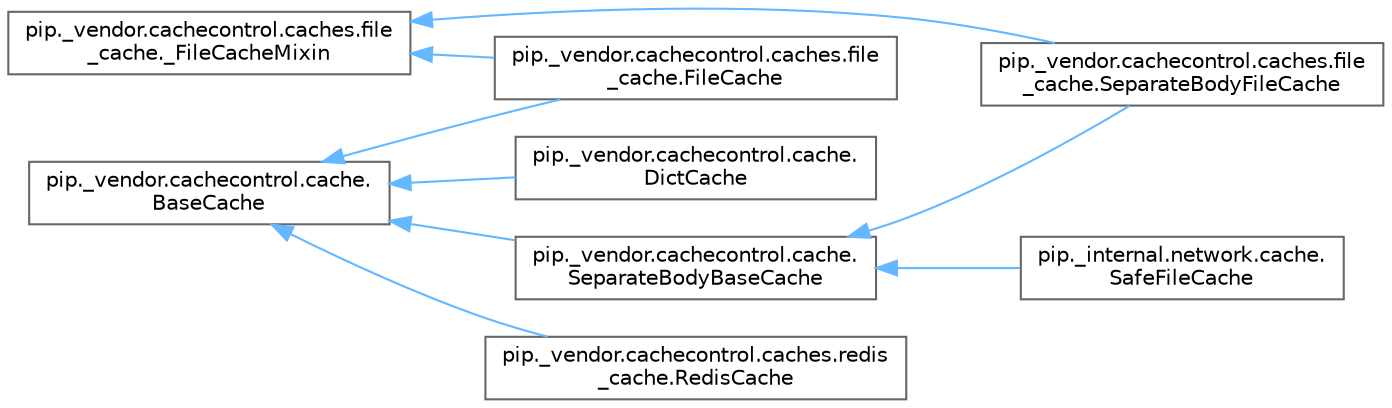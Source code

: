 digraph "Graphical Class Hierarchy"
{
 // LATEX_PDF_SIZE
  bgcolor="transparent";
  edge [fontname=Helvetica,fontsize=10,labelfontname=Helvetica,labelfontsize=10];
  node [fontname=Helvetica,fontsize=10,shape=box,height=0.2,width=0.4];
  rankdir="LR";
  Node0 [id="Node000000",label="pip._vendor.cachecontrol.caches.file\l_cache._FileCacheMixin",height=0.2,width=0.4,color="grey40", fillcolor="white", style="filled",URL="$classpip_1_1__vendor_1_1cachecontrol_1_1caches_1_1file__cache_1_1___file_cache_mixin.html",tooltip=" "];
  Node0 -> Node1 [id="edge2174_Node000000_Node000001",dir="back",color="steelblue1",style="solid",tooltip=" "];
  Node1 [id="Node000001",label="pip._vendor.cachecontrol.caches.file\l_cache.FileCache",height=0.2,width=0.4,color="grey40", fillcolor="white", style="filled",URL="$classpip_1_1__vendor_1_1cachecontrol_1_1caches_1_1file__cache_1_1_file_cache.html",tooltip=" "];
  Node0 -> Node6 [id="edge2175_Node000000_Node000006",dir="back",color="steelblue1",style="solid",tooltip=" "];
  Node6 [id="Node000006",label="pip._vendor.cachecontrol.caches.file\l_cache.SeparateBodyFileCache",height=0.2,width=0.4,color="grey40", fillcolor="white", style="filled",URL="$classpip_1_1__vendor_1_1cachecontrol_1_1caches_1_1file__cache_1_1_separate_body_file_cache.html",tooltip=" "];
  Node2 [id="Node000002",label="pip._vendor.cachecontrol.cache.\lBaseCache",height=0.2,width=0.4,color="grey40", fillcolor="white", style="filled",URL="$classpip_1_1__vendor_1_1cachecontrol_1_1cache_1_1_base_cache.html",tooltip=" "];
  Node2 -> Node3 [id="edge2176_Node000002_Node000003",dir="back",color="steelblue1",style="solid",tooltip=" "];
  Node3 [id="Node000003",label="pip._vendor.cachecontrol.cache.\lDictCache",height=0.2,width=0.4,color="grey40", fillcolor="white", style="filled",URL="$classpip_1_1__vendor_1_1cachecontrol_1_1cache_1_1_dict_cache.html",tooltip=" "];
  Node2 -> Node4 [id="edge2177_Node000002_Node000004",dir="back",color="steelblue1",style="solid",tooltip=" "];
  Node4 [id="Node000004",label="pip._vendor.cachecontrol.cache.\lSeparateBodyBaseCache",height=0.2,width=0.4,color="grey40", fillcolor="white", style="filled",URL="$classpip_1_1__vendor_1_1cachecontrol_1_1cache_1_1_separate_body_base_cache.html",tooltip=" "];
  Node4 -> Node5 [id="edge2178_Node000004_Node000005",dir="back",color="steelblue1",style="solid",tooltip=" "];
  Node5 [id="Node000005",label="pip._internal.network.cache.\lSafeFileCache",height=0.2,width=0.4,color="grey40", fillcolor="white", style="filled",URL="$classpip_1_1__internal_1_1network_1_1cache_1_1_safe_file_cache.html",tooltip=" "];
  Node4 -> Node6 [id="edge2179_Node000004_Node000006",dir="back",color="steelblue1",style="solid",tooltip=" "];
  Node2 -> Node1 [id="edge2180_Node000002_Node000001",dir="back",color="steelblue1",style="solid",tooltip=" "];
  Node2 -> Node7 [id="edge2181_Node000002_Node000007",dir="back",color="steelblue1",style="solid",tooltip=" "];
  Node7 [id="Node000007",label="pip._vendor.cachecontrol.caches.redis\l_cache.RedisCache",height=0.2,width=0.4,color="grey40", fillcolor="white", style="filled",URL="$classpip_1_1__vendor_1_1cachecontrol_1_1caches_1_1redis__cache_1_1_redis_cache.html",tooltip=" "];
}
